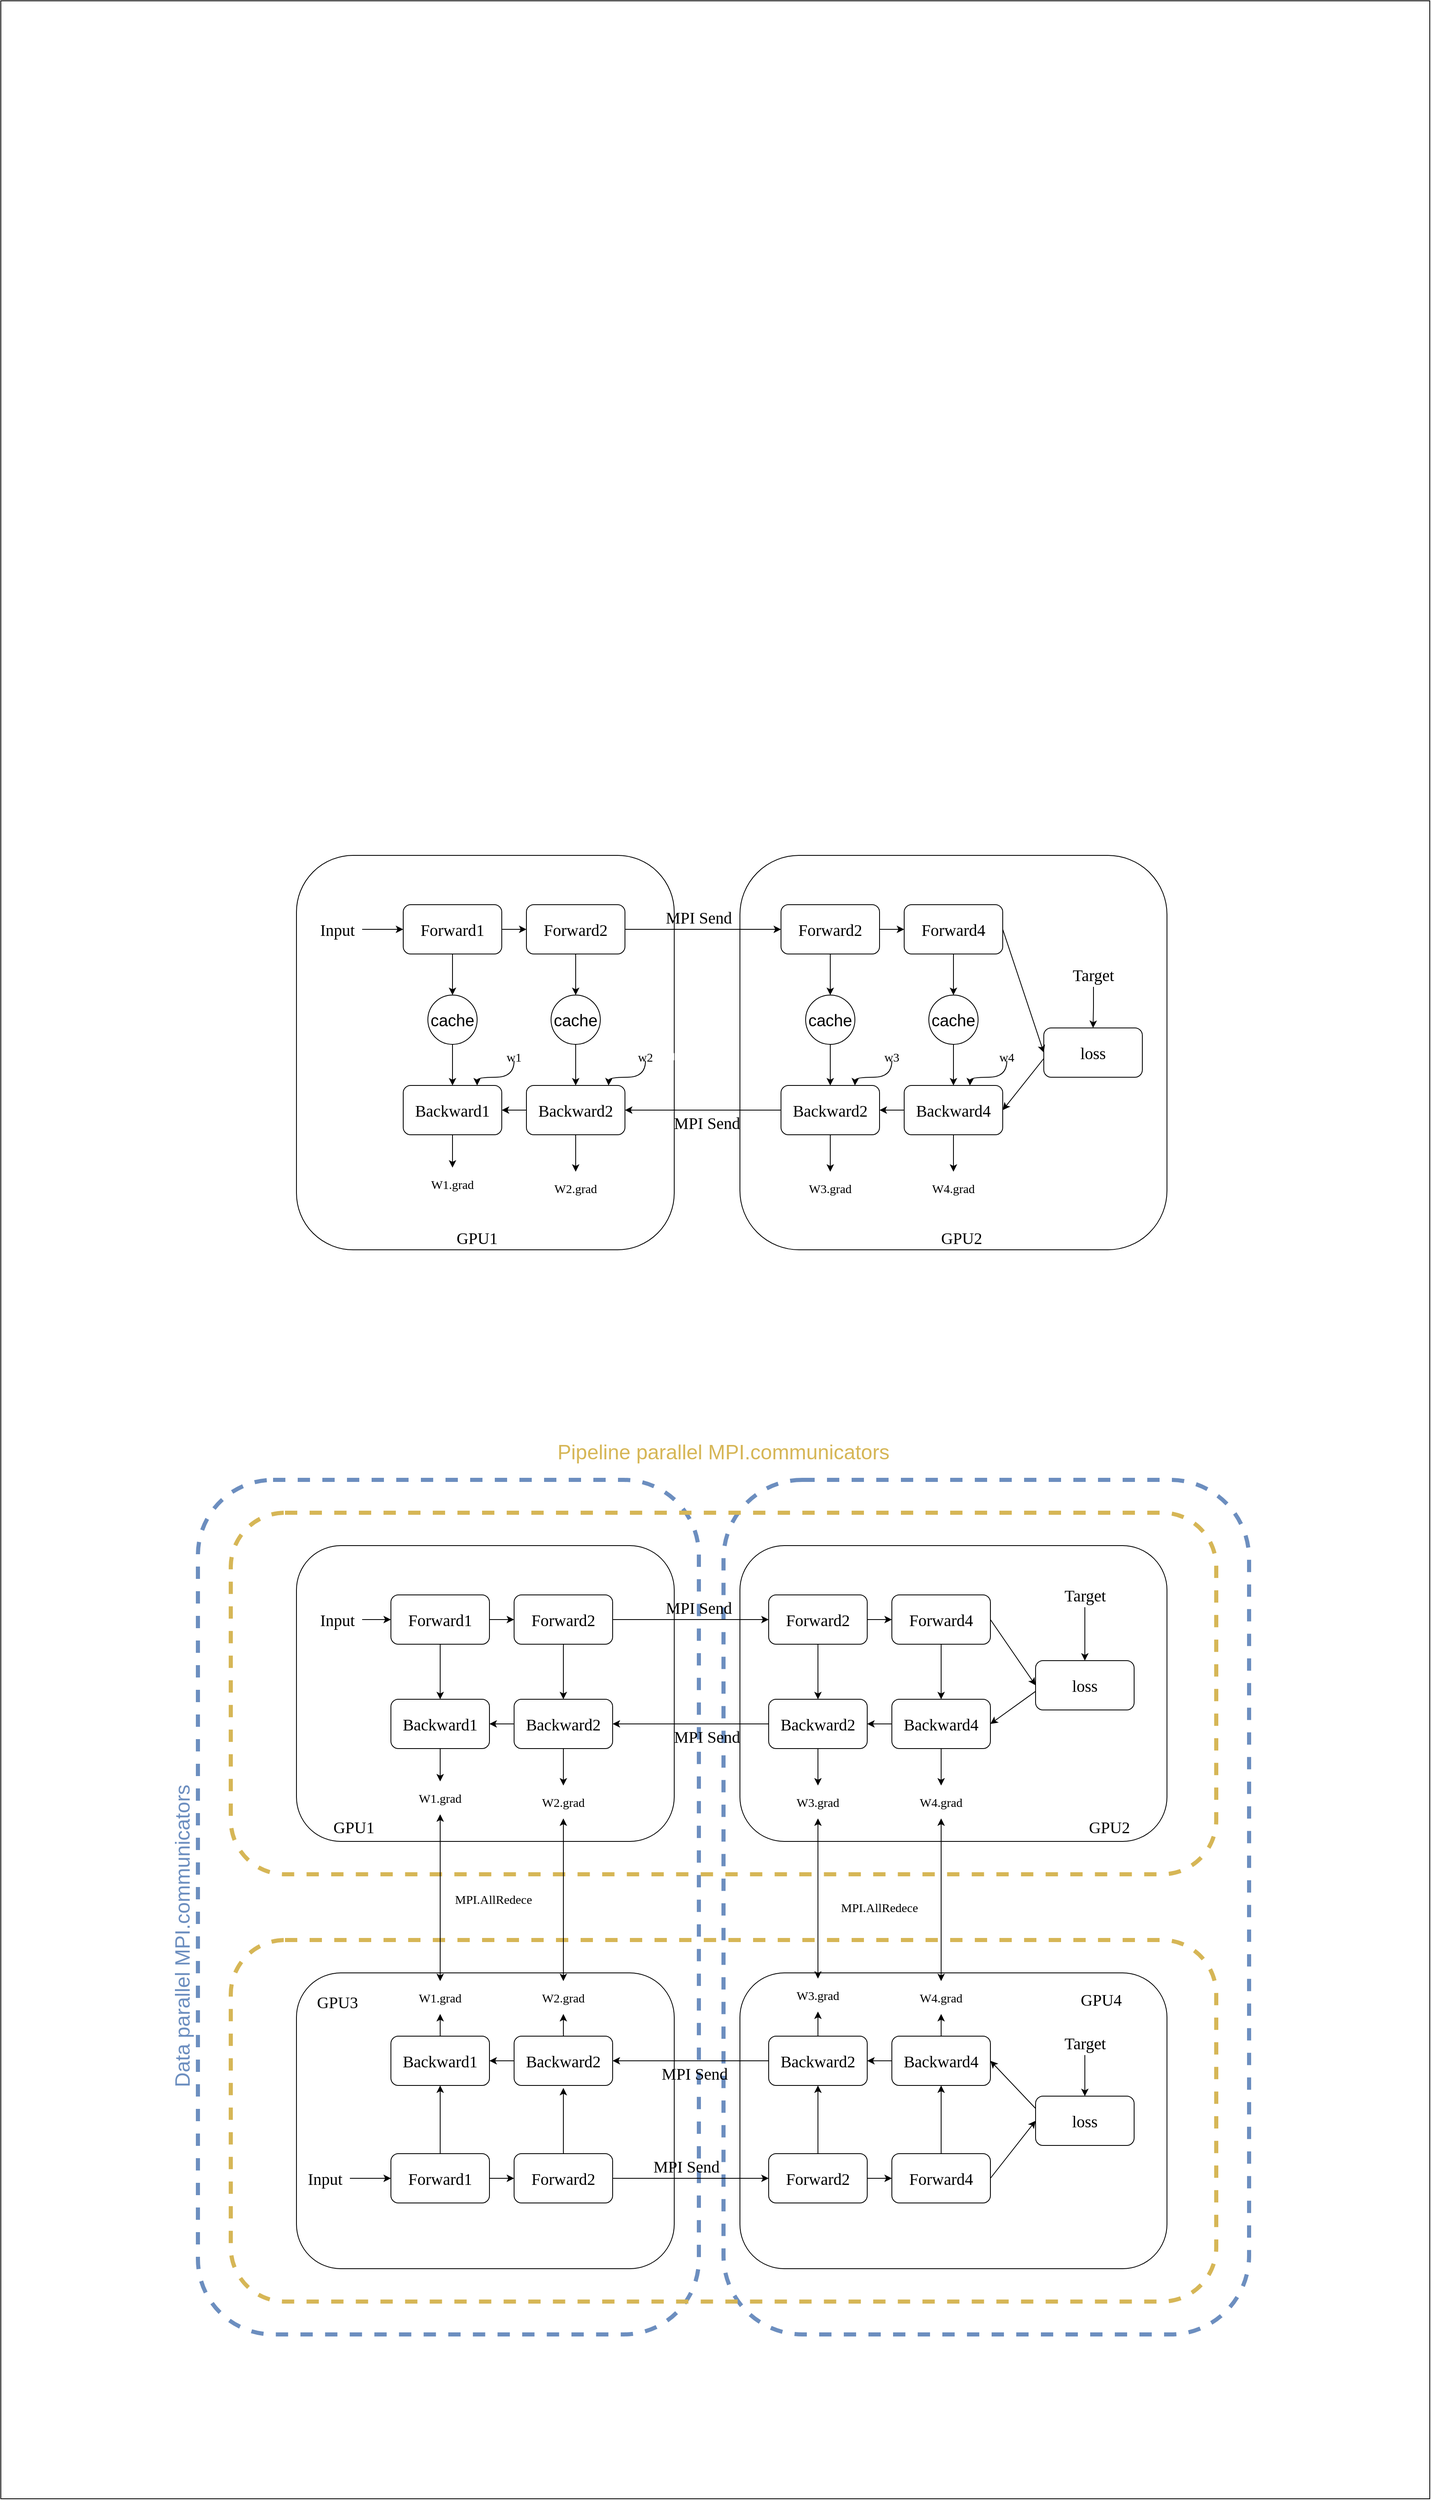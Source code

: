 <mxfile version="22.1.2" type="device">
  <diagram name="第 1 页" id="OdeV7MYnzkXa8fMw63dk">
    <mxGraphModel dx="2711" dy="2285" grid="1" gridSize="10" guides="1" tooltips="1" connect="1" arrows="1" fold="1" page="1" pageScale="1" pageWidth="827" pageHeight="1169" math="0" shadow="0">
      <root>
        <mxCell id="0" />
        <mxCell id="1" parent="0" />
        <mxCell id="NcJ_m5KxNfroG4PjKvaC-3" value="" style="rounded=0;whiteSpace=wrap;html=1;" parent="1" vertex="1">
          <mxGeometry x="-120" y="-840" width="1740" height="3040" as="geometry" />
        </mxCell>
        <mxCell id="woXVaQnbZN-dzvyPOgUp-214" value="" style="rounded=1;whiteSpace=wrap;html=1;fillColor=none;strokeColor=#6c8ebf;dashed=1;strokeWidth=5;" parent="1" vertex="1">
          <mxGeometry x="760" y="960" width="640" height="1040" as="geometry" />
        </mxCell>
        <mxCell id="woXVaQnbZN-dzvyPOgUp-212" value="" style="rounded=1;whiteSpace=wrap;html=1;fillColor=none;strokeColor=#6c8ebf;dashed=1;strokeWidth=5;" parent="1" vertex="1">
          <mxGeometry x="120" y="960" width="610" height="1040" as="geometry" />
        </mxCell>
        <mxCell id="woXVaQnbZN-dzvyPOgUp-154" value="" style="rounded=1;whiteSpace=wrap;html=1;fillColor=none;dashed=1;strokeColor=#d6b656;strokeWidth=5;" parent="1" vertex="1">
          <mxGeometry x="160" y="1000" width="1200" height="440" as="geometry" />
        </mxCell>
        <mxCell id="woXVaQnbZN-dzvyPOgUp-37" value="" style="rounded=1;whiteSpace=wrap;html=1;" parent="1" vertex="1">
          <mxGeometry x="780" y="200" width="520" height="480" as="geometry" />
        </mxCell>
        <mxCell id="woXVaQnbZN-dzvyPOgUp-34" value="" style="rounded=1;whiteSpace=wrap;html=1;" parent="1" vertex="1">
          <mxGeometry x="240" y="200" width="460" height="480" as="geometry" />
        </mxCell>
        <mxCell id="fIth8sYgdClS8fjmsM_W-36" style="edgeStyle=orthogonalEdgeStyle;rounded=0;orthogonalLoop=1;jettySize=auto;html=1;exitX=1;exitY=0.5;exitDx=0;exitDy=0;entryX=0;entryY=0.5;entryDx=0;entryDy=0;" parent="1" source="fIth8sYgdClS8fjmsM_W-15" target="fIth8sYgdClS8fjmsM_W-16" edge="1">
          <mxGeometry relative="1" as="geometry" />
        </mxCell>
        <mxCell id="woXVaQnbZN-dzvyPOgUp-19" style="edgeStyle=orthogonalEdgeStyle;rounded=0;orthogonalLoop=1;jettySize=auto;html=1;exitX=0.5;exitY=1;exitDx=0;exitDy=0;entryX=0.5;entryY=0;entryDx=0;entryDy=0;" parent="1" source="fIth8sYgdClS8fjmsM_W-15" target="woXVaQnbZN-dzvyPOgUp-16" edge="1">
          <mxGeometry relative="1" as="geometry" />
        </mxCell>
        <mxCell id="fIth8sYgdClS8fjmsM_W-15" value="&lt;font style=&quot;font-size: 20px;&quot; face=&quot;Comic Sans MS&quot;&gt;Forward1&lt;/font&gt;" style="rounded=1;whiteSpace=wrap;html=1;" parent="1" vertex="1">
          <mxGeometry x="370" y="260" width="120" height="60" as="geometry" />
        </mxCell>
        <mxCell id="woXVaQnbZN-dzvyPOgUp-17" style="edgeStyle=orthogonalEdgeStyle;rounded=0;orthogonalLoop=1;jettySize=auto;html=1;exitX=0.5;exitY=1;exitDx=0;exitDy=0;entryX=0.5;entryY=0;entryDx=0;entryDy=0;" parent="1" source="fIth8sYgdClS8fjmsM_W-16" target="woXVaQnbZN-dzvyPOgUp-15" edge="1">
          <mxGeometry relative="1" as="geometry" />
        </mxCell>
        <mxCell id="woXVaQnbZN-dzvyPOgUp-38" style="edgeStyle=orthogonalEdgeStyle;rounded=0;orthogonalLoop=1;jettySize=auto;html=1;exitX=1;exitY=0.5;exitDx=0;exitDy=0;" parent="1" source="fIth8sYgdClS8fjmsM_W-16" target="woXVaQnbZN-dzvyPOgUp-2" edge="1">
          <mxGeometry relative="1" as="geometry" />
        </mxCell>
        <mxCell id="fIth8sYgdClS8fjmsM_W-16" value="&lt;font style=&quot;font-size: 20px;&quot; face=&quot;Comic Sans MS&quot;&gt;Forward2&lt;/font&gt;" style="rounded=1;whiteSpace=wrap;html=1;" parent="1" vertex="1">
          <mxGeometry x="520" y="260" width="120" height="60" as="geometry" />
        </mxCell>
        <mxCell id="woXVaQnbZN-dzvyPOgUp-10" style="edgeStyle=orthogonalEdgeStyle;rounded=0;orthogonalLoop=1;jettySize=auto;html=1;exitX=0.5;exitY=1;exitDx=0;exitDy=0;entryX=0.5;entryY=0;entryDx=0;entryDy=0;" parent="1" source="fIth8sYgdClS8fjmsM_W-17" target="woXVaQnbZN-dzvyPOgUp-9" edge="1">
          <mxGeometry relative="1" as="geometry" />
        </mxCell>
        <mxCell id="fIth8sYgdClS8fjmsM_W-17" value="&lt;font style=&quot;font-size: 20px;&quot; face=&quot;Comic Sans MS&quot;&gt;Forward4&lt;/font&gt;" style="rounded=1;whiteSpace=wrap;html=1;" parent="1" vertex="1">
          <mxGeometry x="980" y="260" width="120" height="60" as="geometry" />
        </mxCell>
        <mxCell id="fIth8sYgdClS8fjmsM_W-49" style="edgeStyle=orthogonalEdgeStyle;rounded=0;orthogonalLoop=1;jettySize=auto;html=1;exitX=0.5;exitY=1;exitDx=0;exitDy=0;entryX=0.5;entryY=0;entryDx=0;entryDy=0;" parent="1" source="fIth8sYgdClS8fjmsM_W-18" target="fIth8sYgdClS8fjmsM_W-47" edge="1">
          <mxGeometry relative="1" as="geometry">
            <mxPoint x="1040" y="600" as="targetPoint" />
          </mxGeometry>
        </mxCell>
        <mxCell id="woXVaQnbZN-dzvyPOgUp-6" style="edgeStyle=orthogonalEdgeStyle;rounded=0;orthogonalLoop=1;jettySize=auto;html=1;exitX=0;exitY=0.5;exitDx=0;exitDy=0;entryX=1;entryY=0.5;entryDx=0;entryDy=0;" parent="1" source="fIth8sYgdClS8fjmsM_W-18" target="woXVaQnbZN-dzvyPOgUp-3" edge="1">
          <mxGeometry relative="1" as="geometry" />
        </mxCell>
        <mxCell id="fIth8sYgdClS8fjmsM_W-18" value="&lt;font style=&quot;font-size: 20px;&quot; face=&quot;Comic Sans MS&quot;&gt;Backward4&lt;/font&gt;" style="rounded=1;whiteSpace=wrap;html=1;" parent="1" vertex="1">
          <mxGeometry x="980" y="480" width="120" height="60" as="geometry" />
        </mxCell>
        <mxCell id="fIth8sYgdClS8fjmsM_W-42" style="edgeStyle=orthogonalEdgeStyle;rounded=0;orthogonalLoop=1;jettySize=auto;html=1;exitX=0;exitY=0.5;exitDx=0;exitDy=0;" parent="1" source="fIth8sYgdClS8fjmsM_W-19" target="fIth8sYgdClS8fjmsM_W-20" edge="1">
          <mxGeometry relative="1" as="geometry" />
        </mxCell>
        <mxCell id="fIth8sYgdClS8fjmsM_W-48" style="edgeStyle=orthogonalEdgeStyle;rounded=0;orthogonalLoop=1;jettySize=auto;html=1;exitX=0.5;exitY=1;exitDx=0;exitDy=0;entryX=0.5;entryY=0;entryDx=0;entryDy=0;" parent="1" source="fIth8sYgdClS8fjmsM_W-19" target="fIth8sYgdClS8fjmsM_W-46" edge="1">
          <mxGeometry relative="1" as="geometry" />
        </mxCell>
        <mxCell id="fIth8sYgdClS8fjmsM_W-19" value="&lt;font style=&quot;font-size: 20px;&quot; face=&quot;Comic Sans MS&quot;&gt;Backward2&lt;/font&gt;" style="rounded=1;whiteSpace=wrap;html=1;" parent="1" vertex="1">
          <mxGeometry x="520" y="480" width="120" height="60" as="geometry" />
        </mxCell>
        <mxCell id="fIth8sYgdClS8fjmsM_W-43" style="edgeStyle=orthogonalEdgeStyle;rounded=0;orthogonalLoop=1;jettySize=auto;html=1;exitX=0.5;exitY=1;exitDx=0;exitDy=0;entryX=0.5;entryY=0;entryDx=0;entryDy=0;" parent="1" source="fIth8sYgdClS8fjmsM_W-20" target="fIth8sYgdClS8fjmsM_W-45" edge="1">
          <mxGeometry relative="1" as="geometry">
            <mxPoint x="430" y="570" as="targetPoint" />
          </mxGeometry>
        </mxCell>
        <mxCell id="fIth8sYgdClS8fjmsM_W-20" value="&lt;font style=&quot;font-size: 20px;&quot; face=&quot;Comic Sans MS&quot;&gt;Backward1&lt;/font&gt;" style="rounded=1;whiteSpace=wrap;html=1;" parent="1" vertex="1">
          <mxGeometry x="370" y="480" width="120" height="60" as="geometry" />
        </mxCell>
        <mxCell id="fIth8sYgdClS8fjmsM_W-21" value="&lt;font style=&quot;font-size: 20px;&quot; face=&quot;Comic Sans MS&quot;&gt;loss&lt;br&gt;&lt;/font&gt;" style="rounded=1;whiteSpace=wrap;html=1;" parent="1" vertex="1">
          <mxGeometry x="1150" y="410" width="120" height="60" as="geometry" />
        </mxCell>
        <mxCell id="fIth8sYgdClS8fjmsM_W-24" value="" style="endArrow=classic;html=1;rounded=0;entryX=0;entryY=0.5;entryDx=0;entryDy=0;exitX=1;exitY=0.5;exitDx=0;exitDy=0;" parent="1" source="fIth8sYgdClS8fjmsM_W-17" target="fIth8sYgdClS8fjmsM_W-21" edge="1">
          <mxGeometry width="50" height="50" relative="1" as="geometry">
            <mxPoint x="1060" y="520" as="sourcePoint" />
            <mxPoint x="1110" y="470" as="targetPoint" />
          </mxGeometry>
        </mxCell>
        <mxCell id="fIth8sYgdClS8fjmsM_W-25" value="" style="endArrow=classic;html=1;rounded=0;entryX=1;entryY=0.5;entryDx=0;entryDy=0;exitX=-0.002;exitY=0.626;exitDx=0;exitDy=0;exitPerimeter=0;" parent="1" source="fIth8sYgdClS8fjmsM_W-21" target="fIth8sYgdClS8fjmsM_W-18" edge="1">
          <mxGeometry width="50" height="50" relative="1" as="geometry">
            <mxPoint x="1180" y="540" as="sourcePoint" />
            <mxPoint x="1160" y="440" as="targetPoint" />
          </mxGeometry>
        </mxCell>
        <mxCell id="fIth8sYgdClS8fjmsM_W-45" value="&lt;font style=&quot;font-size: 15px;&quot;&gt;&lt;span style=&quot;font-size: 15px;&quot;&gt;W1.grad&lt;/span&gt;&lt;/font&gt;" style="rounded=1;whiteSpace=wrap;html=1;fontFamily=Comic Sans MS;fontSize=15;strokeColor=none;" parent="1" vertex="1">
          <mxGeometry x="370" y="580" width="120" height="40" as="geometry" />
        </mxCell>
        <mxCell id="fIth8sYgdClS8fjmsM_W-46" value="&lt;font style=&quot;font-size: 15px;&quot;&gt;&lt;span style=&quot;font-size: 15px;&quot;&gt;W2.grad&lt;/span&gt;&lt;/font&gt;" style="rounded=1;whiteSpace=wrap;html=1;fontFamily=Comic Sans MS;fontSize=15;strokeColor=none;" parent="1" vertex="1">
          <mxGeometry x="520" y="585" width="120" height="40" as="geometry" />
        </mxCell>
        <mxCell id="fIth8sYgdClS8fjmsM_W-47" value="&lt;font style=&quot;font-size: 15px;&quot;&gt;&lt;span style=&quot;font-size: 15px;&quot;&gt;W4.grad&lt;/span&gt;&lt;/font&gt;" style="rounded=1;whiteSpace=wrap;html=1;fontFamily=Comic Sans MS;fontSize=15;strokeColor=none;" parent="1" vertex="1">
          <mxGeometry x="980" y="585" width="120" height="40" as="geometry" />
        </mxCell>
        <mxCell id="fIth8sYgdClS8fjmsM_W-52" value="GPU1" style="text;html=1;strokeColor=none;fillColor=none;align=center;verticalAlign=middle;whiteSpace=wrap;rounded=0;fontFamily=Comic Sans MS;fontSize=20;" parent="1" vertex="1">
          <mxGeometry x="430" y="650" width="60" height="30" as="geometry" />
        </mxCell>
        <mxCell id="woXVaQnbZN-dzvyPOgUp-5" style="edgeStyle=orthogonalEdgeStyle;rounded=0;orthogonalLoop=1;jettySize=auto;html=1;exitX=1;exitY=0.5;exitDx=0;exitDy=0;entryX=0;entryY=0.5;entryDx=0;entryDy=0;" parent="1" source="woXVaQnbZN-dzvyPOgUp-2" target="fIth8sYgdClS8fjmsM_W-17" edge="1">
          <mxGeometry relative="1" as="geometry" />
        </mxCell>
        <mxCell id="woXVaQnbZN-dzvyPOgUp-13" style="edgeStyle=orthogonalEdgeStyle;rounded=0;orthogonalLoop=1;jettySize=auto;html=1;exitX=0.5;exitY=1;exitDx=0;exitDy=0;" parent="1" source="woXVaQnbZN-dzvyPOgUp-2" target="woXVaQnbZN-dzvyPOgUp-12" edge="1">
          <mxGeometry relative="1" as="geometry" />
        </mxCell>
        <mxCell id="woXVaQnbZN-dzvyPOgUp-2" value="&lt;font style=&quot;font-size: 20px;&quot; face=&quot;Comic Sans MS&quot;&gt;Forward2&lt;/font&gt;" style="rounded=1;whiteSpace=wrap;html=1;" parent="1" vertex="1">
          <mxGeometry x="830" y="260" width="120" height="60" as="geometry" />
        </mxCell>
        <mxCell id="woXVaQnbZN-dzvyPOgUp-8" style="edgeStyle=orthogonalEdgeStyle;rounded=0;orthogonalLoop=1;jettySize=auto;html=1;exitX=0.5;exitY=1;exitDx=0;exitDy=0;entryX=0.5;entryY=0;entryDx=0;entryDy=0;" parent="1" source="woXVaQnbZN-dzvyPOgUp-3" target="woXVaQnbZN-dzvyPOgUp-7" edge="1">
          <mxGeometry relative="1" as="geometry" />
        </mxCell>
        <mxCell id="woXVaQnbZN-dzvyPOgUp-39" style="edgeStyle=orthogonalEdgeStyle;rounded=0;orthogonalLoop=1;jettySize=auto;html=1;exitX=0;exitY=0.5;exitDx=0;exitDy=0;entryX=1;entryY=0.5;entryDx=0;entryDy=0;" parent="1" source="woXVaQnbZN-dzvyPOgUp-3" target="fIth8sYgdClS8fjmsM_W-19" edge="1">
          <mxGeometry relative="1" as="geometry" />
        </mxCell>
        <mxCell id="woXVaQnbZN-dzvyPOgUp-3" value="&lt;font style=&quot;font-size: 20px;&quot; face=&quot;Comic Sans MS&quot;&gt;Backward2&lt;/font&gt;" style="rounded=1;whiteSpace=wrap;html=1;" parent="1" vertex="1">
          <mxGeometry x="830" y="480" width="120" height="60" as="geometry" />
        </mxCell>
        <mxCell id="woXVaQnbZN-dzvyPOgUp-7" value="&lt;font style=&quot;font-size: 15px;&quot;&gt;&lt;span style=&quot;font-size: 15px;&quot;&gt;W3.grad&lt;/span&gt;&lt;/font&gt;" style="rounded=1;whiteSpace=wrap;html=1;fontFamily=Comic Sans MS;fontSize=15;strokeColor=none;" parent="1" vertex="1">
          <mxGeometry x="830" y="585" width="120" height="40" as="geometry" />
        </mxCell>
        <mxCell id="woXVaQnbZN-dzvyPOgUp-11" style="edgeStyle=orthogonalEdgeStyle;rounded=0;orthogonalLoop=1;jettySize=auto;html=1;exitX=0.5;exitY=1;exitDx=0;exitDy=0;" parent="1" source="woXVaQnbZN-dzvyPOgUp-9" target="fIth8sYgdClS8fjmsM_W-18" edge="1">
          <mxGeometry relative="1" as="geometry" />
        </mxCell>
        <mxCell id="woXVaQnbZN-dzvyPOgUp-9" value="&lt;font style=&quot;font-size: 20px;&quot;&gt;cache&lt;/font&gt;" style="ellipse;whiteSpace=wrap;html=1;aspect=fixed;rounded=1;" parent="1" vertex="1">
          <mxGeometry x="1010" y="370" width="60" height="60" as="geometry" />
        </mxCell>
        <mxCell id="woXVaQnbZN-dzvyPOgUp-14" style="edgeStyle=orthogonalEdgeStyle;rounded=0;orthogonalLoop=1;jettySize=auto;html=1;exitX=0.5;exitY=1;exitDx=0;exitDy=0;" parent="1" source="woXVaQnbZN-dzvyPOgUp-12" target="woXVaQnbZN-dzvyPOgUp-3" edge="1">
          <mxGeometry relative="1" as="geometry" />
        </mxCell>
        <mxCell id="woXVaQnbZN-dzvyPOgUp-12" value="&lt;font style=&quot;font-size: 20px;&quot;&gt;cache&lt;/font&gt;" style="ellipse;whiteSpace=wrap;html=1;aspect=fixed;rounded=1;" parent="1" vertex="1">
          <mxGeometry x="860" y="370" width="60" height="60" as="geometry" />
        </mxCell>
        <mxCell id="woXVaQnbZN-dzvyPOgUp-18" style="edgeStyle=orthogonalEdgeStyle;rounded=0;orthogonalLoop=1;jettySize=auto;html=1;exitX=0.5;exitY=1;exitDx=0;exitDy=0;entryX=0.5;entryY=0;entryDx=0;entryDy=0;" parent="1" source="woXVaQnbZN-dzvyPOgUp-15" target="fIth8sYgdClS8fjmsM_W-19" edge="1">
          <mxGeometry relative="1" as="geometry" />
        </mxCell>
        <mxCell id="woXVaQnbZN-dzvyPOgUp-15" value="&lt;font style=&quot;font-size: 20px;&quot;&gt;cache&lt;/font&gt;" style="ellipse;whiteSpace=wrap;html=1;aspect=fixed;rounded=1;" parent="1" vertex="1">
          <mxGeometry x="550" y="370" width="60" height="60" as="geometry" />
        </mxCell>
        <mxCell id="woXVaQnbZN-dzvyPOgUp-20" style="edgeStyle=orthogonalEdgeStyle;rounded=0;orthogonalLoop=1;jettySize=auto;html=1;exitX=0.5;exitY=1;exitDx=0;exitDy=0;entryX=0.5;entryY=0;entryDx=0;entryDy=0;" parent="1" source="woXVaQnbZN-dzvyPOgUp-16" target="fIth8sYgdClS8fjmsM_W-20" edge="1">
          <mxGeometry relative="1" as="geometry" />
        </mxCell>
        <mxCell id="woXVaQnbZN-dzvyPOgUp-16" value="&lt;font style=&quot;font-size: 20px;&quot;&gt;cache&lt;/font&gt;" style="ellipse;whiteSpace=wrap;html=1;aspect=fixed;rounded=1;" parent="1" vertex="1">
          <mxGeometry x="400" y="370" width="60" height="60" as="geometry" />
        </mxCell>
        <mxCell id="woXVaQnbZN-dzvyPOgUp-22" style="edgeStyle=orthogonalEdgeStyle;rounded=0;orthogonalLoop=1;jettySize=auto;html=1;exitX=0.5;exitY=1;exitDx=0;exitDy=0;entryX=0.75;entryY=0;entryDx=0;entryDy=0;curved=1;" parent="1" source="woXVaQnbZN-dzvyPOgUp-21" target="fIth8sYgdClS8fjmsM_W-20" edge="1">
          <mxGeometry relative="1" as="geometry" />
        </mxCell>
        <mxCell id="woXVaQnbZN-dzvyPOgUp-21" value="w1" style="rounded=1;whiteSpace=wrap;html=1;fontFamily=Comic Sans MS;fontSize=15;strokeColor=none;" parent="1" vertex="1">
          <mxGeometry x="470" y="440" width="70" height="10" as="geometry" />
        </mxCell>
        <mxCell id="woXVaQnbZN-dzvyPOgUp-23" style="edgeStyle=orthogonalEdgeStyle;rounded=0;orthogonalLoop=1;jettySize=auto;html=1;exitX=0.5;exitY=1;exitDx=0;exitDy=0;entryX=0.75;entryY=0;entryDx=0;entryDy=0;curved=1;" parent="1" source="woXVaQnbZN-dzvyPOgUp-24" edge="1">
          <mxGeometry relative="1" as="geometry">
            <mxPoint x="620" y="480" as="targetPoint" />
          </mxGeometry>
        </mxCell>
        <mxCell id="woXVaQnbZN-dzvyPOgUp-24" value="w2" style="rounded=1;whiteSpace=wrap;html=1;fontFamily=Comic Sans MS;fontSize=15;strokeColor=none;" parent="1" vertex="1">
          <mxGeometry x="630" y="440" width="70" height="10" as="geometry" />
        </mxCell>
        <mxCell id="woXVaQnbZN-dzvyPOgUp-25" style="edgeStyle=orthogonalEdgeStyle;rounded=0;orthogonalLoop=1;jettySize=auto;html=1;exitX=0.5;exitY=1;exitDx=0;exitDy=0;entryX=0.75;entryY=0;entryDx=0;entryDy=0;curved=1;" parent="1" source="woXVaQnbZN-dzvyPOgUp-26" edge="1">
          <mxGeometry relative="1" as="geometry">
            <mxPoint x="920" y="480" as="targetPoint" />
          </mxGeometry>
        </mxCell>
        <mxCell id="woXVaQnbZN-dzvyPOgUp-26" value="w3" style="rounded=1;whiteSpace=wrap;html=1;fontFamily=Comic Sans MS;fontSize=15;strokeColor=none;" parent="1" vertex="1">
          <mxGeometry x="930" y="440" width="70" height="10" as="geometry" />
        </mxCell>
        <mxCell id="woXVaQnbZN-dzvyPOgUp-27" style="edgeStyle=orthogonalEdgeStyle;rounded=0;orthogonalLoop=1;jettySize=auto;html=1;exitX=0.5;exitY=1;exitDx=0;exitDy=0;entryX=0.75;entryY=0;entryDx=0;entryDy=0;curved=1;" parent="1" source="woXVaQnbZN-dzvyPOgUp-28" edge="1">
          <mxGeometry relative="1" as="geometry">
            <mxPoint x="1060" y="480" as="targetPoint" />
          </mxGeometry>
        </mxCell>
        <mxCell id="woXVaQnbZN-dzvyPOgUp-28" value="w4" style="rounded=1;whiteSpace=wrap;html=1;fontFamily=Comic Sans MS;fontSize=15;strokeColor=none;" parent="1" vertex="1">
          <mxGeometry x="1070" y="440" width="70" height="10" as="geometry" />
        </mxCell>
        <mxCell id="woXVaQnbZN-dzvyPOgUp-30" style="edgeStyle=orthogonalEdgeStyle;rounded=0;orthogonalLoop=1;jettySize=auto;html=1;exitX=1;exitY=0.5;exitDx=0;exitDy=0;entryX=0;entryY=0.5;entryDx=0;entryDy=0;" parent="1" source="woXVaQnbZN-dzvyPOgUp-29" target="fIth8sYgdClS8fjmsM_W-15" edge="1">
          <mxGeometry relative="1" as="geometry" />
        </mxCell>
        <mxCell id="woXVaQnbZN-dzvyPOgUp-29" value="Input" style="text;html=1;strokeColor=none;fillColor=none;align=center;verticalAlign=middle;whiteSpace=wrap;rounded=0;fontFamily=Comic Sans MS;fontSize=20;" parent="1" vertex="1">
          <mxGeometry x="260" y="275" width="60" height="30" as="geometry" />
        </mxCell>
        <mxCell id="woXVaQnbZN-dzvyPOgUp-35" style="edgeStyle=orthogonalEdgeStyle;rounded=0;orthogonalLoop=1;jettySize=auto;html=1;exitX=0.5;exitY=1;exitDx=0;exitDy=0;entryX=0.5;entryY=0;entryDx=0;entryDy=0;" parent="1" source="woXVaQnbZN-dzvyPOgUp-31" target="fIth8sYgdClS8fjmsM_W-21" edge="1">
          <mxGeometry relative="1" as="geometry" />
        </mxCell>
        <mxCell id="woXVaQnbZN-dzvyPOgUp-31" value="Target" style="text;html=1;strokeColor=none;fillColor=none;align=center;verticalAlign=middle;whiteSpace=wrap;rounded=0;fontFamily=Comic Sans MS;fontSize=20;" parent="1" vertex="1">
          <mxGeometry x="1181" y="330" width="59" height="30" as="geometry" />
        </mxCell>
        <mxCell id="woXVaQnbZN-dzvyPOgUp-36" value="MPI Send" style="text;html=1;strokeColor=none;fillColor=none;align=center;verticalAlign=middle;whiteSpace=wrap;rounded=0;fontFamily=Comic Sans MS;fontSize=20;" parent="1" vertex="1">
          <mxGeometry x="670" y="260" width="120" height="30" as="geometry" />
        </mxCell>
        <mxCell id="woXVaQnbZN-dzvyPOgUp-41" value="MPI Send" style="text;html=1;strokeColor=none;fillColor=none;align=center;verticalAlign=middle;whiteSpace=wrap;rounded=0;fontFamily=Comic Sans MS;fontSize=20;" parent="1" vertex="1">
          <mxGeometry x="680" y="510" width="120" height="30" as="geometry" />
        </mxCell>
        <mxCell id="woXVaQnbZN-dzvyPOgUp-42" value="GPU2" style="text;html=1;strokeColor=none;fillColor=none;align=center;verticalAlign=middle;whiteSpace=wrap;rounded=0;fontFamily=Comic Sans MS;fontSize=20;" parent="1" vertex="1">
          <mxGeometry x="1020" y="650" width="60" height="30" as="geometry" />
        </mxCell>
        <mxCell id="woXVaQnbZN-dzvyPOgUp-44" value="" style="rounded=1;whiteSpace=wrap;html=1;" parent="1" vertex="1">
          <mxGeometry x="780" y="1040" width="520" height="360" as="geometry" />
        </mxCell>
        <mxCell id="woXVaQnbZN-dzvyPOgUp-45" value="" style="rounded=1;whiteSpace=wrap;html=1;" parent="1" vertex="1">
          <mxGeometry x="240" y="1040" width="460" height="360" as="geometry" />
        </mxCell>
        <mxCell id="woXVaQnbZN-dzvyPOgUp-46" style="edgeStyle=orthogonalEdgeStyle;rounded=0;orthogonalLoop=1;jettySize=auto;html=1;exitX=1;exitY=0.5;exitDx=0;exitDy=0;entryX=0;entryY=0.5;entryDx=0;entryDy=0;" parent="1" source="woXVaQnbZN-dzvyPOgUp-48" target="woXVaQnbZN-dzvyPOgUp-51" edge="1">
          <mxGeometry relative="1" as="geometry" />
        </mxCell>
        <mxCell id="woXVaQnbZN-dzvyPOgUp-48" value="&lt;font style=&quot;font-size: 20px;&quot; face=&quot;Comic Sans MS&quot;&gt;Forward1&lt;/font&gt;" style="rounded=1;whiteSpace=wrap;html=1;" parent="1" vertex="1">
          <mxGeometry x="355" y="1100" width="120" height="60" as="geometry" />
        </mxCell>
        <mxCell id="woXVaQnbZN-dzvyPOgUp-50" style="edgeStyle=orthogonalEdgeStyle;rounded=0;orthogonalLoop=1;jettySize=auto;html=1;exitX=1;exitY=0.5;exitDx=0;exitDy=0;" parent="1" source="woXVaQnbZN-dzvyPOgUp-51" target="woXVaQnbZN-dzvyPOgUp-71" edge="1">
          <mxGeometry relative="1" as="geometry" />
        </mxCell>
        <mxCell id="woXVaQnbZN-dzvyPOgUp-51" value="&lt;font style=&quot;font-size: 20px;&quot; face=&quot;Comic Sans MS&quot;&gt;Forward2&lt;/font&gt;" style="rounded=1;whiteSpace=wrap;html=1;" parent="1" vertex="1">
          <mxGeometry x="505" y="1100" width="120" height="60" as="geometry" />
        </mxCell>
        <mxCell id="woXVaQnbZN-dzvyPOgUp-52" style="edgeStyle=orthogonalEdgeStyle;rounded=0;orthogonalLoop=1;jettySize=auto;html=1;exitX=0.5;exitY=1;exitDx=0;exitDy=0;entryX=0.5;entryY=0;entryDx=0;entryDy=0;" parent="1" source="woXVaQnbZN-dzvyPOgUp-53" target="woXVaQnbZN-dzvyPOgUp-56" edge="1">
          <mxGeometry relative="1" as="geometry">
            <mxPoint x="1040" y="1210" as="targetPoint" />
          </mxGeometry>
        </mxCell>
        <mxCell id="woXVaQnbZN-dzvyPOgUp-53" value="&lt;font style=&quot;font-size: 20px;&quot; face=&quot;Comic Sans MS&quot;&gt;Forward4&lt;/font&gt;" style="rounded=1;whiteSpace=wrap;html=1;" parent="1" vertex="1">
          <mxGeometry x="965" y="1100" width="120" height="60" as="geometry" />
        </mxCell>
        <mxCell id="woXVaQnbZN-dzvyPOgUp-54" style="edgeStyle=orthogonalEdgeStyle;rounded=0;orthogonalLoop=1;jettySize=auto;html=1;exitX=0.5;exitY=1;exitDx=0;exitDy=0;entryX=0.5;entryY=0;entryDx=0;entryDy=0;" parent="1" source="woXVaQnbZN-dzvyPOgUp-56" target="woXVaQnbZN-dzvyPOgUp-67" edge="1">
          <mxGeometry relative="1" as="geometry">
            <mxPoint x="1040" y="1347" as="targetPoint" />
          </mxGeometry>
        </mxCell>
        <mxCell id="woXVaQnbZN-dzvyPOgUp-55" style="edgeStyle=orthogonalEdgeStyle;rounded=0;orthogonalLoop=1;jettySize=auto;html=1;exitX=0;exitY=0.5;exitDx=0;exitDy=0;entryX=1;entryY=0.5;entryDx=0;entryDy=0;" parent="1" source="woXVaQnbZN-dzvyPOgUp-56" target="woXVaQnbZN-dzvyPOgUp-74" edge="1">
          <mxGeometry relative="1" as="geometry" />
        </mxCell>
        <mxCell id="woXVaQnbZN-dzvyPOgUp-56" value="&lt;font style=&quot;font-size: 20px;&quot; face=&quot;Comic Sans MS&quot;&gt;Backward4&lt;/font&gt;" style="rounded=1;whiteSpace=wrap;html=1;" parent="1" vertex="1">
          <mxGeometry x="965" y="1227" width="120" height="60" as="geometry" />
        </mxCell>
        <mxCell id="woXVaQnbZN-dzvyPOgUp-57" style="edgeStyle=orthogonalEdgeStyle;rounded=0;orthogonalLoop=1;jettySize=auto;html=1;exitX=0;exitY=0.5;exitDx=0;exitDy=0;" parent="1" source="woXVaQnbZN-dzvyPOgUp-59" target="woXVaQnbZN-dzvyPOgUp-61" edge="1">
          <mxGeometry relative="1" as="geometry" />
        </mxCell>
        <mxCell id="woXVaQnbZN-dzvyPOgUp-58" style="edgeStyle=orthogonalEdgeStyle;rounded=0;orthogonalLoop=1;jettySize=auto;html=1;exitX=0.5;exitY=1;exitDx=0;exitDy=0;entryX=0.5;entryY=0;entryDx=0;entryDy=0;" parent="1" source="woXVaQnbZN-dzvyPOgUp-59" target="woXVaQnbZN-dzvyPOgUp-66" edge="1">
          <mxGeometry relative="1" as="geometry" />
        </mxCell>
        <mxCell id="woXVaQnbZN-dzvyPOgUp-59" value="&lt;font style=&quot;font-size: 20px;&quot; face=&quot;Comic Sans MS&quot;&gt;Backward2&lt;/font&gt;" style="rounded=1;whiteSpace=wrap;html=1;" parent="1" vertex="1">
          <mxGeometry x="505" y="1227" width="120" height="60" as="geometry" />
        </mxCell>
        <mxCell id="woXVaQnbZN-dzvyPOgUp-60" style="edgeStyle=orthogonalEdgeStyle;rounded=0;orthogonalLoop=1;jettySize=auto;html=1;exitX=0.5;exitY=1;exitDx=0;exitDy=0;entryX=0.5;entryY=0;entryDx=0;entryDy=0;" parent="1" source="woXVaQnbZN-dzvyPOgUp-61" target="woXVaQnbZN-dzvyPOgUp-65" edge="1">
          <mxGeometry relative="1" as="geometry">
            <mxPoint x="430" y="1317" as="targetPoint" />
          </mxGeometry>
        </mxCell>
        <mxCell id="woXVaQnbZN-dzvyPOgUp-61" value="&lt;font style=&quot;font-size: 20px;&quot; face=&quot;Comic Sans MS&quot;&gt;Backward1&lt;/font&gt;" style="rounded=1;whiteSpace=wrap;html=1;" parent="1" vertex="1">
          <mxGeometry x="355" y="1227" width="120" height="60" as="geometry" />
        </mxCell>
        <mxCell id="woXVaQnbZN-dzvyPOgUp-62" value="&lt;font style=&quot;font-size: 20px;&quot; face=&quot;Comic Sans MS&quot;&gt;loss&lt;br&gt;&lt;/font&gt;" style="rounded=1;whiteSpace=wrap;html=1;" parent="1" vertex="1">
          <mxGeometry x="1140" y="1180" width="120" height="60" as="geometry" />
        </mxCell>
        <mxCell id="woXVaQnbZN-dzvyPOgUp-63" value="" style="endArrow=classic;html=1;rounded=0;entryX=0;entryY=0.5;entryDx=0;entryDy=0;exitX=1;exitY=0.5;exitDx=0;exitDy=0;" parent="1" source="woXVaQnbZN-dzvyPOgUp-53" target="woXVaQnbZN-dzvyPOgUp-62" edge="1">
          <mxGeometry width="50" height="50" relative="1" as="geometry">
            <mxPoint x="1060" y="1360" as="sourcePoint" />
            <mxPoint x="1110" y="1310" as="targetPoint" />
          </mxGeometry>
        </mxCell>
        <mxCell id="woXVaQnbZN-dzvyPOgUp-64" value="" style="endArrow=classic;html=1;rounded=0;entryX=1;entryY=0.5;entryDx=0;entryDy=0;exitX=-0.002;exitY=0.626;exitDx=0;exitDy=0;exitPerimeter=0;" parent="1" source="woXVaQnbZN-dzvyPOgUp-62" target="woXVaQnbZN-dzvyPOgUp-56" edge="1">
          <mxGeometry width="50" height="50" relative="1" as="geometry">
            <mxPoint x="1180" y="1287" as="sourcePoint" />
            <mxPoint x="1160" y="1187" as="targetPoint" />
          </mxGeometry>
        </mxCell>
        <mxCell id="woXVaQnbZN-dzvyPOgUp-65" value="&lt;font style=&quot;font-size: 15px;&quot;&gt;&lt;span style=&quot;font-size: 15px;&quot;&gt;W1.grad&lt;/span&gt;&lt;/font&gt;" style="rounded=1;whiteSpace=wrap;html=1;fontFamily=Comic Sans MS;fontSize=15;strokeColor=none;" parent="1" vertex="1">
          <mxGeometry x="355" y="1327" width="120" height="40" as="geometry" />
        </mxCell>
        <mxCell id="woXVaQnbZN-dzvyPOgUp-66" value="&lt;font style=&quot;font-size: 15px;&quot;&gt;&lt;span style=&quot;font-size: 15px;&quot;&gt;W2.grad&lt;/span&gt;&lt;/font&gt;" style="rounded=1;whiteSpace=wrap;html=1;fontFamily=Comic Sans MS;fontSize=15;strokeColor=none;" parent="1" vertex="1">
          <mxGeometry x="505" y="1332" width="120" height="40" as="geometry" />
        </mxCell>
        <mxCell id="woXVaQnbZN-dzvyPOgUp-67" value="&lt;font style=&quot;font-size: 15px;&quot;&gt;&lt;span style=&quot;font-size: 15px;&quot;&gt;W4.grad&lt;/span&gt;&lt;/font&gt;" style="rounded=1;whiteSpace=wrap;html=1;fontFamily=Comic Sans MS;fontSize=15;strokeColor=none;" parent="1" vertex="1">
          <mxGeometry x="965" y="1332" width="120" height="40" as="geometry" />
        </mxCell>
        <mxCell id="woXVaQnbZN-dzvyPOgUp-68" value="GPU1" style="text;html=1;strokeColor=none;fillColor=none;align=center;verticalAlign=middle;whiteSpace=wrap;rounded=0;fontFamily=Comic Sans MS;fontSize=20;" parent="1" vertex="1">
          <mxGeometry x="280" y="1367" width="60" height="30" as="geometry" />
        </mxCell>
        <mxCell id="woXVaQnbZN-dzvyPOgUp-69" style="edgeStyle=orthogonalEdgeStyle;rounded=0;orthogonalLoop=1;jettySize=auto;html=1;exitX=1;exitY=0.5;exitDx=0;exitDy=0;entryX=0;entryY=0.5;entryDx=0;entryDy=0;" parent="1" source="woXVaQnbZN-dzvyPOgUp-71" target="woXVaQnbZN-dzvyPOgUp-53" edge="1">
          <mxGeometry relative="1" as="geometry" />
        </mxCell>
        <mxCell id="woXVaQnbZN-dzvyPOgUp-70" style="edgeStyle=orthogonalEdgeStyle;rounded=0;orthogonalLoop=1;jettySize=auto;html=1;exitX=0.5;exitY=1;exitDx=0;exitDy=0;entryX=0.5;entryY=0;entryDx=0;entryDy=0;" parent="1" source="woXVaQnbZN-dzvyPOgUp-71" target="woXVaQnbZN-dzvyPOgUp-74" edge="1">
          <mxGeometry relative="1" as="geometry">
            <mxPoint x="890" y="1210" as="targetPoint" />
          </mxGeometry>
        </mxCell>
        <mxCell id="woXVaQnbZN-dzvyPOgUp-71" value="&lt;font style=&quot;font-size: 20px;&quot; face=&quot;Comic Sans MS&quot;&gt;Forward2&lt;/font&gt;" style="rounded=1;whiteSpace=wrap;html=1;" parent="1" vertex="1">
          <mxGeometry x="815" y="1100" width="120" height="60" as="geometry" />
        </mxCell>
        <mxCell id="woXVaQnbZN-dzvyPOgUp-72" style="edgeStyle=orthogonalEdgeStyle;rounded=0;orthogonalLoop=1;jettySize=auto;html=1;exitX=0.5;exitY=1;exitDx=0;exitDy=0;entryX=0.5;entryY=0;entryDx=0;entryDy=0;" parent="1" source="woXVaQnbZN-dzvyPOgUp-74" target="woXVaQnbZN-dzvyPOgUp-75" edge="1">
          <mxGeometry relative="1" as="geometry" />
        </mxCell>
        <mxCell id="woXVaQnbZN-dzvyPOgUp-73" style="edgeStyle=orthogonalEdgeStyle;rounded=0;orthogonalLoop=1;jettySize=auto;html=1;exitX=0;exitY=0.5;exitDx=0;exitDy=0;entryX=1;entryY=0.5;entryDx=0;entryDy=0;" parent="1" source="woXVaQnbZN-dzvyPOgUp-74" target="woXVaQnbZN-dzvyPOgUp-59" edge="1">
          <mxGeometry relative="1" as="geometry" />
        </mxCell>
        <mxCell id="woXVaQnbZN-dzvyPOgUp-74" value="&lt;font style=&quot;font-size: 20px;&quot; face=&quot;Comic Sans MS&quot;&gt;Backward2&lt;/font&gt;" style="rounded=1;whiteSpace=wrap;html=1;" parent="1" vertex="1">
          <mxGeometry x="815" y="1227" width="120" height="60" as="geometry" />
        </mxCell>
        <mxCell id="woXVaQnbZN-dzvyPOgUp-75" value="&lt;font style=&quot;font-size: 15px;&quot;&gt;&lt;span style=&quot;font-size: 15px;&quot;&gt;W3.grad&lt;/span&gt;&lt;/font&gt;" style="rounded=1;whiteSpace=wrap;html=1;fontFamily=Comic Sans MS;fontSize=15;strokeColor=none;" parent="1" vertex="1">
          <mxGeometry x="815" y="1332" width="120" height="40" as="geometry" />
        </mxCell>
        <mxCell id="woXVaQnbZN-dzvyPOgUp-80" style="edgeStyle=orthogonalEdgeStyle;rounded=0;orthogonalLoop=1;jettySize=auto;html=1;exitX=0.5;exitY=1;exitDx=0;exitDy=0;entryX=0.5;entryY=0;entryDx=0;entryDy=0;" parent="1" source="woXVaQnbZN-dzvyPOgUp-51" target="woXVaQnbZN-dzvyPOgUp-59" edge="1">
          <mxGeometry relative="1" as="geometry">
            <mxPoint x="580" y="1270" as="sourcePoint" />
          </mxGeometry>
        </mxCell>
        <mxCell id="woXVaQnbZN-dzvyPOgUp-82" style="edgeStyle=orthogonalEdgeStyle;rounded=0;orthogonalLoop=1;jettySize=auto;html=1;entryX=0.5;entryY=0;entryDx=0;entryDy=0;" parent="1" source="woXVaQnbZN-dzvyPOgUp-48" target="woXVaQnbZN-dzvyPOgUp-61" edge="1">
          <mxGeometry relative="1" as="geometry">
            <mxPoint x="430.0" y="1270" as="sourcePoint" />
          </mxGeometry>
        </mxCell>
        <mxCell id="woXVaQnbZN-dzvyPOgUp-92" style="edgeStyle=orthogonalEdgeStyle;rounded=0;orthogonalLoop=1;jettySize=auto;html=1;exitX=1;exitY=0.5;exitDx=0;exitDy=0;entryX=0;entryY=0.5;entryDx=0;entryDy=0;" parent="1" source="woXVaQnbZN-dzvyPOgUp-93" target="woXVaQnbZN-dzvyPOgUp-48" edge="1">
          <mxGeometry relative="1" as="geometry" />
        </mxCell>
        <mxCell id="woXVaQnbZN-dzvyPOgUp-93" value="Input" style="text;html=1;strokeColor=none;fillColor=none;align=center;verticalAlign=middle;whiteSpace=wrap;rounded=0;fontFamily=Comic Sans MS;fontSize=20;" parent="1" vertex="1">
          <mxGeometry x="260" y="1115" width="60" height="30" as="geometry" />
        </mxCell>
        <mxCell id="woXVaQnbZN-dzvyPOgUp-94" style="edgeStyle=orthogonalEdgeStyle;rounded=0;orthogonalLoop=1;jettySize=auto;html=1;entryX=0.5;entryY=0;entryDx=0;entryDy=0;exitX=0.5;exitY=1;exitDx=0;exitDy=0;" parent="1" source="woXVaQnbZN-dzvyPOgUp-95" target="woXVaQnbZN-dzvyPOgUp-62" edge="1">
          <mxGeometry relative="1" as="geometry">
            <mxPoint x="1210" y="1167" as="sourcePoint" />
          </mxGeometry>
        </mxCell>
        <mxCell id="woXVaQnbZN-dzvyPOgUp-95" value="Target" style="text;html=1;strokeColor=none;fillColor=none;align=center;verticalAlign=middle;whiteSpace=wrap;rounded=0;fontFamily=Comic Sans MS;fontSize=20;" parent="1" vertex="1">
          <mxGeometry x="1170.5" y="1085" width="59" height="30" as="geometry" />
        </mxCell>
        <mxCell id="woXVaQnbZN-dzvyPOgUp-96" value="MPI Send" style="text;html=1;strokeColor=none;fillColor=none;align=center;verticalAlign=middle;whiteSpace=wrap;rounded=0;fontFamily=Comic Sans MS;fontSize=20;" parent="1" vertex="1">
          <mxGeometry x="670" y="1100" width="120" height="30" as="geometry" />
        </mxCell>
        <mxCell id="woXVaQnbZN-dzvyPOgUp-97" value="MPI Send" style="text;html=1;strokeColor=none;fillColor=none;align=center;verticalAlign=middle;whiteSpace=wrap;rounded=0;fontFamily=Comic Sans MS;fontSize=20;" parent="1" vertex="1">
          <mxGeometry x="680" y="1257" width="120" height="30" as="geometry" />
        </mxCell>
        <mxCell id="woXVaQnbZN-dzvyPOgUp-98" value="GPU2" style="text;html=1;strokeColor=none;fillColor=none;align=center;verticalAlign=middle;whiteSpace=wrap;rounded=0;fontFamily=Comic Sans MS;fontSize=20;" parent="1" vertex="1">
          <mxGeometry x="1200" y="1367" width="60" height="30" as="geometry" />
        </mxCell>
        <mxCell id="woXVaQnbZN-dzvyPOgUp-155" value="" style="rounded=1;whiteSpace=wrap;html=1;fillColor=none;dashed=1;strokeColor=#d6b656;strokeWidth=5;" parent="1" vertex="1">
          <mxGeometry x="160" y="1520" width="1200" height="440" as="geometry" />
        </mxCell>
        <mxCell id="woXVaQnbZN-dzvyPOgUp-158" value="" style="rounded=1;whiteSpace=wrap;html=1;" parent="1" vertex="1">
          <mxGeometry x="780" y="1560" width="520" height="360" as="geometry" />
        </mxCell>
        <mxCell id="woXVaQnbZN-dzvyPOgUp-159" value="" style="rounded=1;whiteSpace=wrap;html=1;" parent="1" vertex="1">
          <mxGeometry x="240" y="1560" width="460" height="360" as="geometry" />
        </mxCell>
        <mxCell id="woXVaQnbZN-dzvyPOgUp-160" style="edgeStyle=orthogonalEdgeStyle;rounded=0;orthogonalLoop=1;jettySize=auto;html=1;exitX=1;exitY=0.5;exitDx=0;exitDy=0;entryX=0;entryY=0.5;entryDx=0;entryDy=0;" parent="1" source="woXVaQnbZN-dzvyPOgUp-161" target="woXVaQnbZN-dzvyPOgUp-163" edge="1">
          <mxGeometry relative="1" as="geometry" />
        </mxCell>
        <mxCell id="woXVaQnbZN-dzvyPOgUp-198" style="edgeStyle=orthogonalEdgeStyle;rounded=0;orthogonalLoop=1;jettySize=auto;html=1;exitX=0.5;exitY=0;exitDx=0;exitDy=0;entryX=0.5;entryY=1;entryDx=0;entryDy=0;" parent="1" source="woXVaQnbZN-dzvyPOgUp-161" target="woXVaQnbZN-dzvyPOgUp-173" edge="1">
          <mxGeometry relative="1" as="geometry" />
        </mxCell>
        <mxCell id="woXVaQnbZN-dzvyPOgUp-161" value="&lt;font style=&quot;font-size: 20px;&quot; face=&quot;Comic Sans MS&quot;&gt;Forward1&lt;/font&gt;" style="rounded=1;whiteSpace=wrap;html=1;" parent="1" vertex="1">
          <mxGeometry x="355" y="1780" width="120" height="60" as="geometry" />
        </mxCell>
        <mxCell id="woXVaQnbZN-dzvyPOgUp-162" style="edgeStyle=orthogonalEdgeStyle;rounded=0;orthogonalLoop=1;jettySize=auto;html=1;exitX=1;exitY=0.5;exitDx=0;exitDy=0;" parent="1" source="woXVaQnbZN-dzvyPOgUp-163" target="woXVaQnbZN-dzvyPOgUp-183" edge="1">
          <mxGeometry relative="1" as="geometry" />
        </mxCell>
        <mxCell id="woXVaQnbZN-dzvyPOgUp-200" style="edgeStyle=orthogonalEdgeStyle;rounded=0;orthogonalLoop=1;jettySize=auto;html=1;exitX=0.5;exitY=0;exitDx=0;exitDy=0;" parent="1" source="woXVaQnbZN-dzvyPOgUp-163" edge="1">
          <mxGeometry relative="1" as="geometry">
            <mxPoint x="565" y="1700" as="targetPoint" />
          </mxGeometry>
        </mxCell>
        <mxCell id="woXVaQnbZN-dzvyPOgUp-163" value="&lt;font style=&quot;font-size: 20px;&quot; face=&quot;Comic Sans MS&quot;&gt;Forward2&lt;/font&gt;" style="rounded=1;whiteSpace=wrap;html=1;" parent="1" vertex="1">
          <mxGeometry x="505" y="1780" width="120" height="60" as="geometry" />
        </mxCell>
        <mxCell id="woXVaQnbZN-dzvyPOgUp-204" style="edgeStyle=orthogonalEdgeStyle;rounded=0;orthogonalLoop=1;jettySize=auto;html=1;exitX=0.5;exitY=0;exitDx=0;exitDy=0;entryX=0.5;entryY=1;entryDx=0;entryDy=0;" parent="1" source="woXVaQnbZN-dzvyPOgUp-165" target="woXVaQnbZN-dzvyPOgUp-168" edge="1">
          <mxGeometry relative="1" as="geometry" />
        </mxCell>
        <mxCell id="woXVaQnbZN-dzvyPOgUp-206" style="rounded=0;orthogonalLoop=1;jettySize=auto;html=1;exitX=1;exitY=0.5;exitDx=0;exitDy=0;entryX=0;entryY=0.5;entryDx=0;entryDy=0;" parent="1" source="woXVaQnbZN-dzvyPOgUp-165" target="woXVaQnbZN-dzvyPOgUp-174" edge="1">
          <mxGeometry relative="1" as="geometry" />
        </mxCell>
        <mxCell id="woXVaQnbZN-dzvyPOgUp-165" value="&lt;font style=&quot;font-size: 20px;&quot; face=&quot;Comic Sans MS&quot;&gt;Forward4&lt;/font&gt;" style="rounded=1;whiteSpace=wrap;html=1;" parent="1" vertex="1">
          <mxGeometry x="965" y="1780" width="120" height="60" as="geometry" />
        </mxCell>
        <mxCell id="woXVaQnbZN-dzvyPOgUp-167" style="edgeStyle=orthogonalEdgeStyle;rounded=0;orthogonalLoop=1;jettySize=auto;html=1;exitX=0;exitY=0.5;exitDx=0;exitDy=0;entryX=1;entryY=0.5;entryDx=0;entryDy=0;" parent="1" source="woXVaQnbZN-dzvyPOgUp-168" target="woXVaQnbZN-dzvyPOgUp-186" edge="1">
          <mxGeometry relative="1" as="geometry" />
        </mxCell>
        <mxCell id="woXVaQnbZN-dzvyPOgUp-205" style="edgeStyle=orthogonalEdgeStyle;rounded=0;orthogonalLoop=1;jettySize=auto;html=1;exitX=0.5;exitY=0;exitDx=0;exitDy=0;entryX=0.5;entryY=1;entryDx=0;entryDy=0;" parent="1" source="woXVaQnbZN-dzvyPOgUp-168" target="woXVaQnbZN-dzvyPOgUp-179" edge="1">
          <mxGeometry relative="1" as="geometry" />
        </mxCell>
        <mxCell id="woXVaQnbZN-dzvyPOgUp-168" value="&lt;font style=&quot;font-size: 20px;&quot; face=&quot;Comic Sans MS&quot;&gt;Backward4&lt;/font&gt;" style="rounded=1;whiteSpace=wrap;html=1;" parent="1" vertex="1">
          <mxGeometry x="965" y="1637" width="120" height="60" as="geometry" />
        </mxCell>
        <mxCell id="woXVaQnbZN-dzvyPOgUp-169" style="edgeStyle=orthogonalEdgeStyle;rounded=0;orthogonalLoop=1;jettySize=auto;html=1;exitX=0;exitY=0.5;exitDx=0;exitDy=0;" parent="1" source="woXVaQnbZN-dzvyPOgUp-171" target="woXVaQnbZN-dzvyPOgUp-173" edge="1">
          <mxGeometry relative="1" as="geometry" />
        </mxCell>
        <mxCell id="woXVaQnbZN-dzvyPOgUp-201" style="edgeStyle=orthogonalEdgeStyle;rounded=0;orthogonalLoop=1;jettySize=auto;html=1;exitX=0.5;exitY=0;exitDx=0;exitDy=0;entryX=0.5;entryY=1;entryDx=0;entryDy=0;" parent="1" source="woXVaQnbZN-dzvyPOgUp-171" target="woXVaQnbZN-dzvyPOgUp-178" edge="1">
          <mxGeometry relative="1" as="geometry" />
        </mxCell>
        <mxCell id="woXVaQnbZN-dzvyPOgUp-171" value="&lt;font style=&quot;font-size: 20px;&quot; face=&quot;Comic Sans MS&quot;&gt;Backward2&lt;/font&gt;" style="rounded=1;whiteSpace=wrap;html=1;" parent="1" vertex="1">
          <mxGeometry x="505" y="1637" width="120" height="60" as="geometry" />
        </mxCell>
        <mxCell id="woXVaQnbZN-dzvyPOgUp-199" style="edgeStyle=orthogonalEdgeStyle;rounded=0;orthogonalLoop=1;jettySize=auto;html=1;exitX=0.5;exitY=0;exitDx=0;exitDy=0;entryX=0.5;entryY=1;entryDx=0;entryDy=0;" parent="1" source="woXVaQnbZN-dzvyPOgUp-173" target="woXVaQnbZN-dzvyPOgUp-177" edge="1">
          <mxGeometry relative="1" as="geometry" />
        </mxCell>
        <mxCell id="woXVaQnbZN-dzvyPOgUp-173" value="&lt;font style=&quot;font-size: 20px;&quot; face=&quot;Comic Sans MS&quot;&gt;Backward1&lt;/font&gt;" style="rounded=1;whiteSpace=wrap;html=1;" parent="1" vertex="1">
          <mxGeometry x="355" y="1637" width="120" height="60" as="geometry" />
        </mxCell>
        <mxCell id="woXVaQnbZN-dzvyPOgUp-207" style="rounded=0;orthogonalLoop=1;jettySize=auto;html=1;exitX=0;exitY=0.25;exitDx=0;exitDy=0;entryX=1;entryY=0.5;entryDx=0;entryDy=0;" parent="1" source="woXVaQnbZN-dzvyPOgUp-174" target="woXVaQnbZN-dzvyPOgUp-168" edge="1">
          <mxGeometry relative="1" as="geometry" />
        </mxCell>
        <mxCell id="woXVaQnbZN-dzvyPOgUp-174" value="&lt;font style=&quot;font-size: 20px;&quot; face=&quot;Comic Sans MS&quot;&gt;loss&lt;br&gt;&lt;/font&gt;" style="rounded=1;whiteSpace=wrap;html=1;" parent="1" vertex="1">
          <mxGeometry x="1140" y="1710" width="120" height="60" as="geometry" />
        </mxCell>
        <mxCell id="woXVaQnbZN-dzvyPOgUp-177" value="&lt;font style=&quot;font-size: 15px;&quot;&gt;&lt;span style=&quot;font-size: 15px;&quot;&gt;W1.grad&lt;/span&gt;&lt;/font&gt;" style="rounded=1;whiteSpace=wrap;html=1;fontFamily=Comic Sans MS;fontSize=15;strokeColor=none;" parent="1" vertex="1">
          <mxGeometry x="355" y="1570" width="120" height="40" as="geometry" />
        </mxCell>
        <mxCell id="woXVaQnbZN-dzvyPOgUp-178" value="&lt;font style=&quot;font-size: 15px;&quot;&gt;&lt;span style=&quot;font-size: 15px;&quot;&gt;W2.grad&lt;/span&gt;&lt;/font&gt;" style="rounded=1;whiteSpace=wrap;html=1;fontFamily=Comic Sans MS;fontSize=15;strokeColor=none;" parent="1" vertex="1">
          <mxGeometry x="505" y="1570" width="120" height="40" as="geometry" />
        </mxCell>
        <mxCell id="woXVaQnbZN-dzvyPOgUp-179" value="&lt;font style=&quot;font-size: 15px;&quot;&gt;&lt;span style=&quot;font-size: 15px;&quot;&gt;W4.grad&lt;/span&gt;&lt;/font&gt;" style="rounded=1;whiteSpace=wrap;html=1;fontFamily=Comic Sans MS;fontSize=15;strokeColor=none;" parent="1" vertex="1">
          <mxGeometry x="965" y="1570" width="120" height="40" as="geometry" />
        </mxCell>
        <mxCell id="woXVaQnbZN-dzvyPOgUp-180" value="GPU3" style="text;html=1;strokeColor=none;fillColor=none;align=center;verticalAlign=middle;whiteSpace=wrap;rounded=0;fontFamily=Comic Sans MS;fontSize=20;" parent="1" vertex="1">
          <mxGeometry x="260" y="1580" width="60" height="30" as="geometry" />
        </mxCell>
        <mxCell id="woXVaQnbZN-dzvyPOgUp-181" style="edgeStyle=orthogonalEdgeStyle;rounded=0;orthogonalLoop=1;jettySize=auto;html=1;exitX=1;exitY=0.5;exitDx=0;exitDy=0;entryX=0;entryY=0.5;entryDx=0;entryDy=0;" parent="1" source="woXVaQnbZN-dzvyPOgUp-183" target="woXVaQnbZN-dzvyPOgUp-165" edge="1">
          <mxGeometry relative="1" as="geometry" />
        </mxCell>
        <mxCell id="woXVaQnbZN-dzvyPOgUp-202" style="edgeStyle=orthogonalEdgeStyle;rounded=0;orthogonalLoop=1;jettySize=auto;html=1;exitX=0.5;exitY=0;exitDx=0;exitDy=0;entryX=0.5;entryY=1;entryDx=0;entryDy=0;" parent="1" source="woXVaQnbZN-dzvyPOgUp-183" target="woXVaQnbZN-dzvyPOgUp-186" edge="1">
          <mxGeometry relative="1" as="geometry" />
        </mxCell>
        <mxCell id="woXVaQnbZN-dzvyPOgUp-183" value="&lt;font style=&quot;font-size: 20px;&quot; face=&quot;Comic Sans MS&quot;&gt;Forward2&lt;/font&gt;" style="rounded=1;whiteSpace=wrap;html=1;" parent="1" vertex="1">
          <mxGeometry x="815" y="1780" width="120" height="60" as="geometry" />
        </mxCell>
        <mxCell id="woXVaQnbZN-dzvyPOgUp-185" style="edgeStyle=orthogonalEdgeStyle;rounded=0;orthogonalLoop=1;jettySize=auto;html=1;exitX=0;exitY=0.5;exitDx=0;exitDy=0;entryX=1;entryY=0.5;entryDx=0;entryDy=0;" parent="1" source="woXVaQnbZN-dzvyPOgUp-186" target="woXVaQnbZN-dzvyPOgUp-171" edge="1">
          <mxGeometry relative="1" as="geometry" />
        </mxCell>
        <mxCell id="woXVaQnbZN-dzvyPOgUp-203" style="edgeStyle=orthogonalEdgeStyle;rounded=0;orthogonalLoop=1;jettySize=auto;html=1;exitX=0.5;exitY=0;exitDx=0;exitDy=0;entryX=0.5;entryY=1;entryDx=0;entryDy=0;" parent="1" source="woXVaQnbZN-dzvyPOgUp-186" target="woXVaQnbZN-dzvyPOgUp-187" edge="1">
          <mxGeometry relative="1" as="geometry" />
        </mxCell>
        <mxCell id="woXVaQnbZN-dzvyPOgUp-186" value="&lt;font style=&quot;font-size: 20px;&quot; face=&quot;Comic Sans MS&quot;&gt;Backward2&lt;/font&gt;" style="rounded=1;whiteSpace=wrap;html=1;" parent="1" vertex="1">
          <mxGeometry x="815" y="1637" width="120" height="60" as="geometry" />
        </mxCell>
        <mxCell id="woXVaQnbZN-dzvyPOgUp-187" value="&lt;font style=&quot;font-size: 15px;&quot;&gt;&lt;span style=&quot;font-size: 15px;&quot;&gt;W3.grad&lt;/span&gt;&lt;/font&gt;" style="rounded=1;whiteSpace=wrap;html=1;fontFamily=Comic Sans MS;fontSize=15;strokeColor=none;" parent="1" vertex="1">
          <mxGeometry x="815" y="1567" width="120" height="40" as="geometry" />
        </mxCell>
        <mxCell id="woXVaQnbZN-dzvyPOgUp-190" style="edgeStyle=orthogonalEdgeStyle;rounded=0;orthogonalLoop=1;jettySize=auto;html=1;exitX=1;exitY=0.5;exitDx=0;exitDy=0;entryX=0;entryY=0.5;entryDx=0;entryDy=0;" parent="1" source="woXVaQnbZN-dzvyPOgUp-191" target="woXVaQnbZN-dzvyPOgUp-161" edge="1">
          <mxGeometry relative="1" as="geometry" />
        </mxCell>
        <mxCell id="woXVaQnbZN-dzvyPOgUp-191" value="Input" style="text;html=1;strokeColor=none;fillColor=none;align=center;verticalAlign=middle;whiteSpace=wrap;rounded=0;fontFamily=Comic Sans MS;fontSize=20;" parent="1" vertex="1">
          <mxGeometry x="245" y="1795" width="60" height="30" as="geometry" />
        </mxCell>
        <mxCell id="woXVaQnbZN-dzvyPOgUp-192" style="edgeStyle=orthogonalEdgeStyle;rounded=0;orthogonalLoop=1;jettySize=auto;html=1;entryX=0.5;entryY=0;entryDx=0;entryDy=0;exitX=0.5;exitY=1;exitDx=0;exitDy=0;" parent="1" source="woXVaQnbZN-dzvyPOgUp-193" target="woXVaQnbZN-dzvyPOgUp-174" edge="1">
          <mxGeometry relative="1" as="geometry">
            <mxPoint x="1210" y="1627" as="sourcePoint" />
          </mxGeometry>
        </mxCell>
        <mxCell id="woXVaQnbZN-dzvyPOgUp-193" value="Target" style="text;html=1;strokeColor=none;fillColor=none;align=center;verticalAlign=middle;whiteSpace=wrap;rounded=0;fontFamily=Comic Sans MS;fontSize=20;" parent="1" vertex="1">
          <mxGeometry x="1170.5" y="1630" width="59" height="30" as="geometry" />
        </mxCell>
        <mxCell id="woXVaQnbZN-dzvyPOgUp-194" value="MPI Send" style="text;html=1;strokeColor=none;fillColor=none;align=center;verticalAlign=middle;whiteSpace=wrap;rounded=0;fontFamily=Comic Sans MS;fontSize=20;" parent="1" vertex="1">
          <mxGeometry x="655" y="1780" width="120" height="30" as="geometry" />
        </mxCell>
        <mxCell id="woXVaQnbZN-dzvyPOgUp-195" value="MPI Send" style="text;html=1;strokeColor=none;fillColor=none;align=center;verticalAlign=middle;whiteSpace=wrap;rounded=0;fontFamily=Comic Sans MS;fontSize=20;" parent="1" vertex="1">
          <mxGeometry x="665" y="1667" width="120" height="30" as="geometry" />
        </mxCell>
        <mxCell id="woXVaQnbZN-dzvyPOgUp-196" value="GPU4" style="text;html=1;strokeColor=none;fillColor=none;align=center;verticalAlign=middle;whiteSpace=wrap;rounded=0;fontFamily=Comic Sans MS;fontSize=20;" parent="1" vertex="1">
          <mxGeometry x="1190" y="1577" width="60" height="30" as="geometry" />
        </mxCell>
        <mxCell id="woXVaQnbZN-dzvyPOgUp-197" value="&lt;font style=&quot;font-size: 15px;&quot;&gt;&lt;span style=&quot;font-size: 15px;&quot;&gt;MPI.AllRedece&lt;/span&gt;&lt;/font&gt;" style="rounded=1;whiteSpace=wrap;html=1;fontFamily=Comic Sans MS;fontSize=15;strokeColor=none;" parent="1" vertex="1">
          <mxGeometry x="420" y="1450" width="120" height="40" as="geometry" />
        </mxCell>
        <mxCell id="woXVaQnbZN-dzvyPOgUp-208" value="" style="endArrow=classic;startArrow=classic;html=1;rounded=0;entryX=0.5;entryY=1;entryDx=0;entryDy=0;exitX=0.5;exitY=0;exitDx=0;exitDy=0;" parent="1" source="woXVaQnbZN-dzvyPOgUp-177" target="woXVaQnbZN-dzvyPOgUp-65" edge="1">
          <mxGeometry width="50" height="50" relative="1" as="geometry">
            <mxPoint x="660" y="1480" as="sourcePoint" />
            <mxPoint x="710" y="1430" as="targetPoint" />
          </mxGeometry>
        </mxCell>
        <mxCell id="woXVaQnbZN-dzvyPOgUp-209" value="" style="endArrow=classic;startArrow=classic;html=1;rounded=0;entryX=0.5;entryY=1;entryDx=0;entryDy=0;exitX=0.5;exitY=0;exitDx=0;exitDy=0;" parent="1" source="woXVaQnbZN-dzvyPOgUp-178" target="woXVaQnbZN-dzvyPOgUp-66" edge="1">
          <mxGeometry width="50" height="50" relative="1" as="geometry">
            <mxPoint x="425" y="1580" as="sourcePoint" />
            <mxPoint x="425" y="1377" as="targetPoint" />
          </mxGeometry>
        </mxCell>
        <mxCell id="woXVaQnbZN-dzvyPOgUp-210" value="" style="endArrow=classic;startArrow=classic;html=1;rounded=0;entryX=0.5;entryY=1;entryDx=0;entryDy=0;exitX=0.5;exitY=0;exitDx=0;exitDy=0;" parent="1" source="woXVaQnbZN-dzvyPOgUp-187" target="woXVaQnbZN-dzvyPOgUp-75" edge="1">
          <mxGeometry width="50" height="50" relative="1" as="geometry">
            <mxPoint x="435" y="1590" as="sourcePoint" />
            <mxPoint x="435" y="1387" as="targetPoint" />
          </mxGeometry>
        </mxCell>
        <mxCell id="woXVaQnbZN-dzvyPOgUp-211" value="" style="endArrow=classic;startArrow=classic;html=1;rounded=0;entryX=0.5;entryY=1;entryDx=0;entryDy=0;exitX=0.5;exitY=0;exitDx=0;exitDy=0;" parent="1" source="woXVaQnbZN-dzvyPOgUp-179" target="woXVaQnbZN-dzvyPOgUp-67" edge="1">
          <mxGeometry width="50" height="50" relative="1" as="geometry">
            <mxPoint x="445" y="1600" as="sourcePoint" />
            <mxPoint x="445" y="1397" as="targetPoint" />
          </mxGeometry>
        </mxCell>
        <mxCell id="woXVaQnbZN-dzvyPOgUp-215" value="Data parallel MPI.communicators" style="text;html=1;strokeColor=none;fillColor=none;align=center;verticalAlign=middle;whiteSpace=wrap;rounded=0;rotation=-90;fontSize=25;fontColor=#6c8ebf;" parent="1" vertex="1">
          <mxGeometry x="-180" y="1440" width="560" height="150" as="geometry" />
        </mxCell>
        <mxCell id="woXVaQnbZN-dzvyPOgUp-216" value="Pipeline parallel MPI.communicators" style="text;html=1;strokeColor=none;fillColor=none;align=center;verticalAlign=middle;whiteSpace=wrap;rounded=0;rotation=0;fontSize=25;fontColor=#d6b656;" parent="1" vertex="1">
          <mxGeometry x="480" y="850" width="560" height="150" as="geometry" />
        </mxCell>
        <mxCell id="NcJ_m5KxNfroG4PjKvaC-2" value="&lt;font style=&quot;font-size: 15px;&quot;&gt;&lt;span style=&quot;font-size: 15px;&quot;&gt;MPI.AllRedece&lt;/span&gt;&lt;/font&gt;" style="rounded=1;whiteSpace=wrap;html=1;fontFamily=Comic Sans MS;fontSize=15;strokeColor=none;" parent="1" vertex="1">
          <mxGeometry x="890" y="1460" width="120" height="40" as="geometry" />
        </mxCell>
      </root>
    </mxGraphModel>
  </diagram>
</mxfile>
